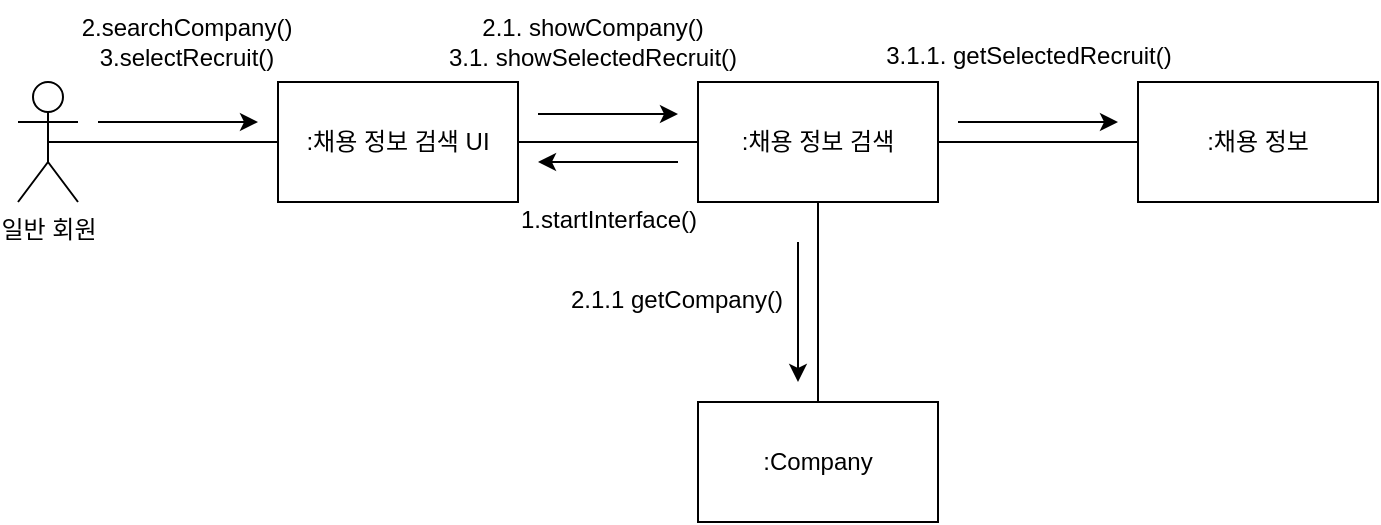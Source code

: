 <mxfile version="21.1.5" type="device">
  <diagram id="I7E46p0d4AgPUJittjvf" name="페이지-4">
    <mxGraphModel dx="1447" dy="338" grid="0" gridSize="10" guides="1" tooltips="1" connect="1" arrows="1" fold="1" page="0" pageScale="1" pageWidth="827" pageHeight="1169" math="0" shadow="0">
      <root>
        <mxCell id="0" />
        <mxCell id="1" parent="0" />
        <mxCell id="QfQsQl-ahdP0pFk2t9so-1" value="일반 회원" style="shape=umlActor;verticalLabelPosition=bottom;verticalAlign=top;html=1;outlineConnect=0;" parent="1" vertex="1">
          <mxGeometry x="-434" y="602" width="30" height="60" as="geometry" />
        </mxCell>
        <mxCell id="QfQsQl-ahdP0pFk2t9so-2" value=":Company" style="rounded=0;whiteSpace=wrap;html=1;" parent="1" vertex="1">
          <mxGeometry x="-94" y="762" width="120" height="60" as="geometry" />
        </mxCell>
        <mxCell id="QfQsQl-ahdP0pFk2t9so-3" value=":채용 정보 검색" style="rounded=0;whiteSpace=wrap;html=1;" parent="1" vertex="1">
          <mxGeometry x="-94" y="602" width="120" height="60" as="geometry" />
        </mxCell>
        <mxCell id="QfQsQl-ahdP0pFk2t9so-4" value=":채용 정보 검색 UI" style="rounded=0;whiteSpace=wrap;html=1;" parent="1" vertex="1">
          <mxGeometry x="-304" y="602" width="120" height="60" as="geometry" />
        </mxCell>
        <mxCell id="QfQsQl-ahdP0pFk2t9so-5" value=":채용 정보" style="rounded=0;whiteSpace=wrap;html=1;" parent="1" vertex="1">
          <mxGeometry x="126" y="602" width="120" height="60" as="geometry" />
        </mxCell>
        <mxCell id="QfQsQl-ahdP0pFk2t9so-6" value="" style="endArrow=none;html=1;rounded=0;exitX=0.5;exitY=0.5;exitDx=0;exitDy=0;exitPerimeter=0;entryX=0;entryY=0.5;entryDx=0;entryDy=0;" parent="1" source="QfQsQl-ahdP0pFk2t9so-1" target="QfQsQl-ahdP0pFk2t9so-4" edge="1">
          <mxGeometry width="50" height="50" relative="1" as="geometry">
            <mxPoint x="-324" y="782" as="sourcePoint" />
            <mxPoint x="-274" y="732" as="targetPoint" />
          </mxGeometry>
        </mxCell>
        <mxCell id="QfQsQl-ahdP0pFk2t9so-7" value="" style="endArrow=none;html=1;rounded=0;entryX=0;entryY=0.5;entryDx=0;entryDy=0;exitX=1;exitY=0.5;exitDx=0;exitDy=0;" parent="1" source="QfQsQl-ahdP0pFk2t9so-4" target="QfQsQl-ahdP0pFk2t9so-3" edge="1">
          <mxGeometry width="50" height="50" relative="1" as="geometry">
            <mxPoint x="-314" y="792" as="sourcePoint" />
            <mxPoint x="-264" y="742" as="targetPoint" />
          </mxGeometry>
        </mxCell>
        <mxCell id="QfQsQl-ahdP0pFk2t9so-8" value="" style="endArrow=none;html=1;rounded=0;entryX=0;entryY=0.5;entryDx=0;entryDy=0;exitX=1;exitY=0.5;exitDx=0;exitDy=0;" parent="1" source="QfQsQl-ahdP0pFk2t9so-3" target="QfQsQl-ahdP0pFk2t9so-5" edge="1">
          <mxGeometry width="50" height="50" relative="1" as="geometry">
            <mxPoint x="-304" y="802" as="sourcePoint" />
            <mxPoint x="-254" y="752" as="targetPoint" />
          </mxGeometry>
        </mxCell>
        <mxCell id="QfQsQl-ahdP0pFk2t9so-9" value="" style="endArrow=none;html=1;rounded=0;entryX=0.5;entryY=1;entryDx=0;entryDy=0;exitX=0.5;exitY=0;exitDx=0;exitDy=0;" parent="1" source="QfQsQl-ahdP0pFk2t9so-2" target="QfQsQl-ahdP0pFk2t9so-3" edge="1">
          <mxGeometry width="50" height="50" relative="1" as="geometry">
            <mxPoint x="-294" y="812" as="sourcePoint" />
            <mxPoint x="-244" y="762" as="targetPoint" />
          </mxGeometry>
        </mxCell>
        <mxCell id="QfQsQl-ahdP0pFk2t9so-10" value="" style="endArrow=classic;html=1;rounded=0;" parent="1" edge="1">
          <mxGeometry width="50" height="50" relative="1" as="geometry">
            <mxPoint x="-44" y="682" as="sourcePoint" />
            <mxPoint x="-44" y="752" as="targetPoint" />
          </mxGeometry>
        </mxCell>
        <mxCell id="QfQsQl-ahdP0pFk2t9so-12" value="" style="endArrow=classic;html=1;rounded=0;" parent="1" edge="1">
          <mxGeometry width="50" height="50" relative="1" as="geometry">
            <mxPoint x="-104" y="642" as="sourcePoint" />
            <mxPoint x="-174" y="642" as="targetPoint" />
          </mxGeometry>
        </mxCell>
        <mxCell id="QfQsQl-ahdP0pFk2t9so-14" value="" style="endArrow=classic;html=1;rounded=0;" parent="1" edge="1">
          <mxGeometry width="50" height="50" relative="1" as="geometry">
            <mxPoint x="-394" y="622" as="sourcePoint" />
            <mxPoint x="-314" y="622" as="targetPoint" />
          </mxGeometry>
        </mxCell>
        <mxCell id="QfQsQl-ahdP0pFk2t9so-16" value="" style="endArrow=classic;html=1;rounded=0;" parent="1" edge="1">
          <mxGeometry width="50" height="50" relative="1" as="geometry">
            <mxPoint x="-174" y="618" as="sourcePoint" />
            <mxPoint x="-104" y="618" as="targetPoint" />
          </mxGeometry>
        </mxCell>
        <mxCell id="QfQsQl-ahdP0pFk2t9so-18" value="" style="endArrow=classic;html=1;rounded=0;" parent="1" edge="1">
          <mxGeometry width="50" height="50" relative="1" as="geometry">
            <mxPoint x="36" y="622" as="sourcePoint" />
            <mxPoint x="116" y="622" as="targetPoint" />
          </mxGeometry>
        </mxCell>
        <mxCell id="7fSBVwSf8LbH9kk1OIEK-1" value="1.startInterface()" style="text;html=1;align=center;verticalAlign=middle;resizable=0;points=[];autosize=1;strokeColor=none;fillColor=none;" vertex="1" parent="1">
          <mxGeometry x="-192" y="658" width="106" height="26" as="geometry" />
        </mxCell>
        <mxCell id="7fSBVwSf8LbH9kk1OIEK-2" value="2.searchCompany()&lt;br&gt;3.selectRecruit()" style="text;html=1;align=center;verticalAlign=middle;resizable=0;points=[];autosize=1;strokeColor=none;fillColor=none;" vertex="1" parent="1">
          <mxGeometry x="-412" y="561" width="123" height="41" as="geometry" />
        </mxCell>
        <mxCell id="eTDch_xOJ51PfP02vqED-1" value="2.1. showCompany()&lt;br&gt;3.1. showSelectedRecruit()" style="text;html=1;align=center;verticalAlign=middle;resizable=0;points=[];autosize=1;strokeColor=none;fillColor=none;" vertex="1" parent="1">
          <mxGeometry x="-228" y="561" width="162" height="41" as="geometry" />
        </mxCell>
        <mxCell id="eTDch_xOJ51PfP02vqED-2" value="2.1.1 getCompany()" style="text;html=1;align=center;verticalAlign=middle;resizable=0;points=[];autosize=1;strokeColor=none;fillColor=none;" vertex="1" parent="1">
          <mxGeometry x="-167" y="698" width="124" height="26" as="geometry" />
        </mxCell>
        <mxCell id="eTDch_xOJ51PfP02vqED-3" value="3.1.1. getSelectedRecruit()" style="text;html=1;align=center;verticalAlign=middle;resizable=0;points=[];autosize=1;strokeColor=none;fillColor=none;" vertex="1" parent="1">
          <mxGeometry x="-10" y="576" width="161" height="26" as="geometry" />
        </mxCell>
      </root>
    </mxGraphModel>
  </diagram>
</mxfile>
